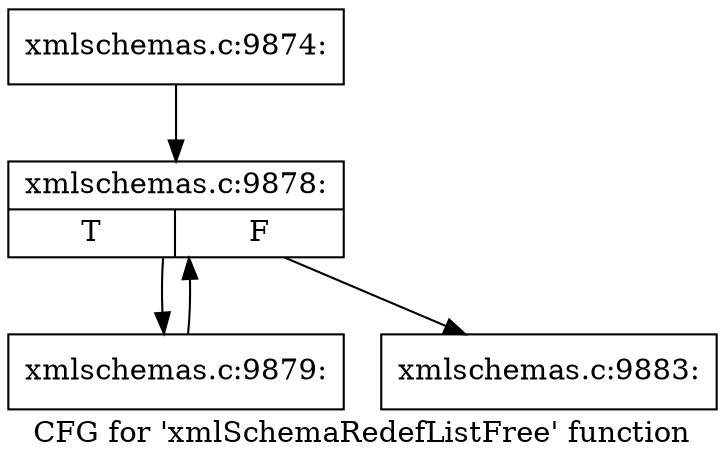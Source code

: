 digraph "CFG for 'xmlSchemaRedefListFree' function" {
	label="CFG for 'xmlSchemaRedefListFree' function";

	Node0x4b7c700 [shape=record,label="{xmlschemas.c:9874:}"];
	Node0x4b7c700 -> Node0x4b7c930;
	Node0x4b7c930 [shape=record,label="{xmlschemas.c:9878:|{<s0>T|<s1>F}}"];
	Node0x4b7c930 -> Node0x4b7e1f0;
	Node0x4b7c930 -> Node0x4b7cb50;
	Node0x4b7e1f0 [shape=record,label="{xmlschemas.c:9879:}"];
	Node0x4b7e1f0 -> Node0x4b7c930;
	Node0x4b7cb50 [shape=record,label="{xmlschemas.c:9883:}"];
}
